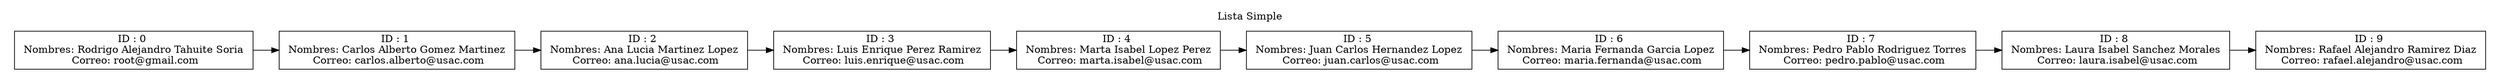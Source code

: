 digraph {
	node[shape=record];
	graph[pencolor=transparent];
	rankdir=LR;
	subgraph cluster_0{
		label = "Lista Simple";
			n0 [label = "{ID : 0 \n Nombres: Rodrigo Alejandro Tahuite Soria \n Correo: root@gmail.com}"];
			n1 [label = "{ID : 1 \n Nombres: Carlos Alberto Gomez Martinez \n Correo: carlos.alberto@usac.com}"];
			n2 [label = "{ID : 2 \n Nombres: Ana Lucia Martinez Lopez \n Correo: ana.lucia@usac.com}"];
			n3 [label = "{ID : 3 \n Nombres: Luis Enrique Perez Ramirez \n Correo: luis.enrique@usac.com}"];
			n4 [label = "{ID : 4 \n Nombres: Marta Isabel Lopez Perez \n Correo: marta.isabel@usac.com}"];
			n5 [label = "{ID : 5 \n Nombres: Juan Carlos Hernandez Lopez \n Correo: juan.carlos@usac.com}"];
			n6 [label = "{ID : 6 \n Nombres: Maria Fernanda Garcia Lopez \n Correo: maria.fernanda@usac.com}"];
			n7 [label = "{ID : 7 \n Nombres: Pedro Pablo Rodriguez Torres \n Correo: pedro.pablo@usac.com}"];
			n8 [label = "{ID : 8 \n Nombres: Laura Isabel Sanchez Morales \n Correo: laura.isabel@usac.com}"];
			n9 [label = "{ID : 9 \n Nombres: Rafael Alejandro Ramirez Diaz \n Correo: rafael.alejandro@usac.com}"];
			n0 -> n1;
			n1 -> n2;
			n2 -> n3;
			n3 -> n4;
			n4 -> n5;
			n5 -> n6;
			n6 -> n7;
			n7 -> n8;
			n8 -> n9;
		}
}
